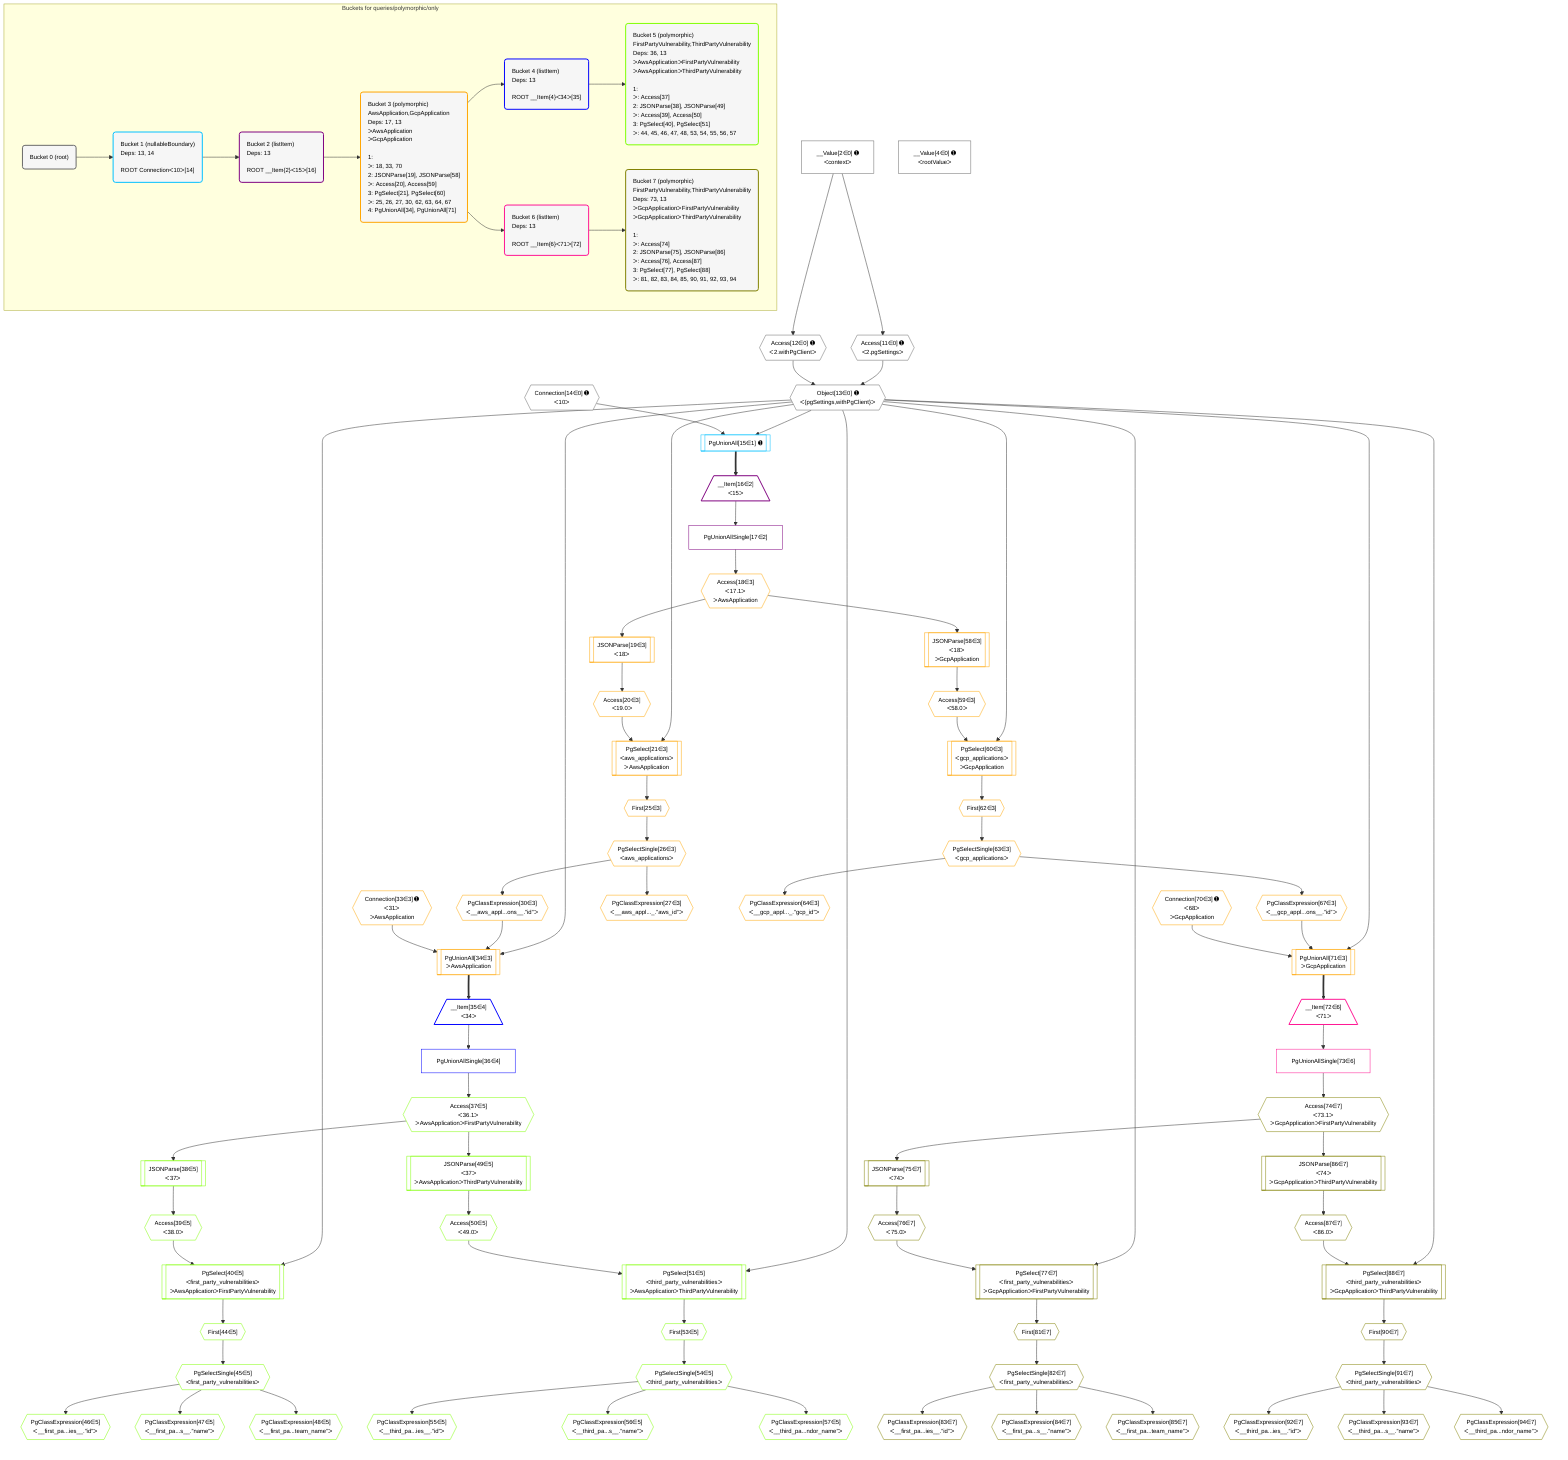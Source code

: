 %%{init: {'themeVariables': { 'fontSize': '12px'}}}%%
graph TD
    classDef path fill:#eee,stroke:#000,color:#000
    classDef plan fill:#fff,stroke-width:1px,color:#000
    classDef itemplan fill:#fff,stroke-width:2px,color:#000
    classDef unbatchedplan fill:#dff,stroke-width:1px,color:#000
    classDef sideeffectplan fill:#fcc,stroke-width:2px,color:#000
    classDef bucket fill:#f6f6f6,color:#000,stroke-width:2px,text-align:left


    %% plan dependencies
    Object13{{"Object[13∈0] ➊<br />ᐸ{pgSettings,withPgClient}ᐳ"}}:::plan
    Access11{{"Access[11∈0] ➊<br />ᐸ2.pgSettingsᐳ"}}:::plan
    Access12{{"Access[12∈0] ➊<br />ᐸ2.withPgClientᐳ"}}:::plan
    Access11 & Access12 --> Object13
    __Value2["__Value[2∈0] ➊<br />ᐸcontextᐳ"]:::plan
    __Value2 --> Access11
    __Value2 --> Access12
    __Value4["__Value[4∈0] ➊<br />ᐸrootValueᐳ"]:::plan
    Connection14{{"Connection[14∈0] ➊<br />ᐸ10ᐳ"}}:::plan
    PgUnionAll15[["PgUnionAll[15∈1] ➊"]]:::plan
    Object13 & Connection14 --> PgUnionAll15
    __Item16[/"__Item[16∈2]<br />ᐸ15ᐳ"\]:::itemplan
    PgUnionAll15 ==> __Item16
    PgUnionAllSingle17["PgUnionAllSingle[17∈2]"]:::plan
    __Item16 --> PgUnionAllSingle17
    PgUnionAll34[["PgUnionAll[34∈3]<br />ᐳAwsApplication"]]:::plan
    PgClassExpression30{{"PgClassExpression[30∈3]<br />ᐸ__aws_appl...ons__.”id”ᐳ"}}:::plan
    Connection33{{"Connection[33∈3] ➊<br />ᐸ31ᐳ<br />ᐳAwsApplication"}}:::plan
    Object13 & PgClassExpression30 & Connection33 --> PgUnionAll34
    PgUnionAll71[["PgUnionAll[71∈3]<br />ᐳGcpApplication"]]:::plan
    PgClassExpression67{{"PgClassExpression[67∈3]<br />ᐸ__gcp_appl...ons__.”id”ᐳ"}}:::plan
    Connection70{{"Connection[70∈3] ➊<br />ᐸ68ᐳ<br />ᐳGcpApplication"}}:::plan
    Object13 & PgClassExpression67 & Connection70 --> PgUnionAll71
    PgSelect21[["PgSelect[21∈3]<br />ᐸaws_applicationsᐳ<br />ᐳAwsApplication"]]:::plan
    Access20{{"Access[20∈3]<br />ᐸ19.0ᐳ"}}:::plan
    Object13 & Access20 --> PgSelect21
    PgSelect60[["PgSelect[60∈3]<br />ᐸgcp_applicationsᐳ<br />ᐳGcpApplication"]]:::plan
    Access59{{"Access[59∈3]<br />ᐸ58.0ᐳ"}}:::plan
    Object13 & Access59 --> PgSelect60
    Access18{{"Access[18∈3]<br />ᐸ17.1ᐳ<br />ᐳAwsApplication"}}:::plan
    PgUnionAllSingle17 --> Access18
    JSONParse19[["JSONParse[19∈3]<br />ᐸ18ᐳ"]]:::plan
    Access18 --> JSONParse19
    JSONParse19 --> Access20
    First25{{"First[25∈3]"}}:::plan
    PgSelect21 --> First25
    PgSelectSingle26{{"PgSelectSingle[26∈3]<br />ᐸaws_applicationsᐳ"}}:::plan
    First25 --> PgSelectSingle26
    PgClassExpression27{{"PgClassExpression[27∈3]<br />ᐸ__aws_appl..._.”aws_id”ᐳ"}}:::plan
    PgSelectSingle26 --> PgClassExpression27
    PgSelectSingle26 --> PgClassExpression30
    JSONParse58[["JSONParse[58∈3]<br />ᐸ18ᐳ<br />ᐳGcpApplication"]]:::plan
    Access18 --> JSONParse58
    JSONParse58 --> Access59
    First62{{"First[62∈3]"}}:::plan
    PgSelect60 --> First62
    PgSelectSingle63{{"PgSelectSingle[63∈3]<br />ᐸgcp_applicationsᐳ"}}:::plan
    First62 --> PgSelectSingle63
    PgClassExpression64{{"PgClassExpression[64∈3]<br />ᐸ__gcp_appl..._.”gcp_id”ᐳ"}}:::plan
    PgSelectSingle63 --> PgClassExpression64
    PgSelectSingle63 --> PgClassExpression67
    __Item35[/"__Item[35∈4]<br />ᐸ34ᐳ"\]:::itemplan
    PgUnionAll34 ==> __Item35
    PgUnionAllSingle36["PgUnionAllSingle[36∈4]"]:::plan
    __Item35 --> PgUnionAllSingle36
    PgSelect40[["PgSelect[40∈5]<br />ᐸfirst_party_vulnerabilitiesᐳ<br />ᐳAwsApplicationᐳFirstPartyVulnerability"]]:::plan
    Access39{{"Access[39∈5]<br />ᐸ38.0ᐳ"}}:::plan
    Object13 & Access39 --> PgSelect40
    PgSelect51[["PgSelect[51∈5]<br />ᐸthird_party_vulnerabilitiesᐳ<br />ᐳAwsApplicationᐳThirdPartyVulnerability"]]:::plan
    Access50{{"Access[50∈5]<br />ᐸ49.0ᐳ"}}:::plan
    Object13 & Access50 --> PgSelect51
    Access37{{"Access[37∈5]<br />ᐸ36.1ᐳ<br />ᐳAwsApplicationᐳFirstPartyVulnerability"}}:::plan
    PgUnionAllSingle36 --> Access37
    JSONParse38[["JSONParse[38∈5]<br />ᐸ37ᐳ"]]:::plan
    Access37 --> JSONParse38
    JSONParse38 --> Access39
    First44{{"First[44∈5]"}}:::plan
    PgSelect40 --> First44
    PgSelectSingle45{{"PgSelectSingle[45∈5]<br />ᐸfirst_party_vulnerabilitiesᐳ"}}:::plan
    First44 --> PgSelectSingle45
    PgClassExpression46{{"PgClassExpression[46∈5]<br />ᐸ__first_pa...ies__.”id”ᐳ"}}:::plan
    PgSelectSingle45 --> PgClassExpression46
    PgClassExpression47{{"PgClassExpression[47∈5]<br />ᐸ__first_pa...s__.”name”ᐳ"}}:::plan
    PgSelectSingle45 --> PgClassExpression47
    PgClassExpression48{{"PgClassExpression[48∈5]<br />ᐸ__first_pa...team_name”ᐳ"}}:::plan
    PgSelectSingle45 --> PgClassExpression48
    JSONParse49[["JSONParse[49∈5]<br />ᐸ37ᐳ<br />ᐳAwsApplicationᐳThirdPartyVulnerability"]]:::plan
    Access37 --> JSONParse49
    JSONParse49 --> Access50
    First53{{"First[53∈5]"}}:::plan
    PgSelect51 --> First53
    PgSelectSingle54{{"PgSelectSingle[54∈5]<br />ᐸthird_party_vulnerabilitiesᐳ"}}:::plan
    First53 --> PgSelectSingle54
    PgClassExpression55{{"PgClassExpression[55∈5]<br />ᐸ__third_pa...ies__.”id”ᐳ"}}:::plan
    PgSelectSingle54 --> PgClassExpression55
    PgClassExpression56{{"PgClassExpression[56∈5]<br />ᐸ__third_pa...s__.”name”ᐳ"}}:::plan
    PgSelectSingle54 --> PgClassExpression56
    PgClassExpression57{{"PgClassExpression[57∈5]<br />ᐸ__third_pa...ndor_name”ᐳ"}}:::plan
    PgSelectSingle54 --> PgClassExpression57
    __Item72[/"__Item[72∈6]<br />ᐸ71ᐳ"\]:::itemplan
    PgUnionAll71 ==> __Item72
    PgUnionAllSingle73["PgUnionAllSingle[73∈6]"]:::plan
    __Item72 --> PgUnionAllSingle73
    PgSelect77[["PgSelect[77∈7]<br />ᐸfirst_party_vulnerabilitiesᐳ<br />ᐳGcpApplicationᐳFirstPartyVulnerability"]]:::plan
    Access76{{"Access[76∈7]<br />ᐸ75.0ᐳ"}}:::plan
    Object13 & Access76 --> PgSelect77
    PgSelect88[["PgSelect[88∈7]<br />ᐸthird_party_vulnerabilitiesᐳ<br />ᐳGcpApplicationᐳThirdPartyVulnerability"]]:::plan
    Access87{{"Access[87∈7]<br />ᐸ86.0ᐳ"}}:::plan
    Object13 & Access87 --> PgSelect88
    Access74{{"Access[74∈7]<br />ᐸ73.1ᐳ<br />ᐳGcpApplicationᐳFirstPartyVulnerability"}}:::plan
    PgUnionAllSingle73 --> Access74
    JSONParse75[["JSONParse[75∈7]<br />ᐸ74ᐳ"]]:::plan
    Access74 --> JSONParse75
    JSONParse75 --> Access76
    First81{{"First[81∈7]"}}:::plan
    PgSelect77 --> First81
    PgSelectSingle82{{"PgSelectSingle[82∈7]<br />ᐸfirst_party_vulnerabilitiesᐳ"}}:::plan
    First81 --> PgSelectSingle82
    PgClassExpression83{{"PgClassExpression[83∈7]<br />ᐸ__first_pa...ies__.”id”ᐳ"}}:::plan
    PgSelectSingle82 --> PgClassExpression83
    PgClassExpression84{{"PgClassExpression[84∈7]<br />ᐸ__first_pa...s__.”name”ᐳ"}}:::plan
    PgSelectSingle82 --> PgClassExpression84
    PgClassExpression85{{"PgClassExpression[85∈7]<br />ᐸ__first_pa...team_name”ᐳ"}}:::plan
    PgSelectSingle82 --> PgClassExpression85
    JSONParse86[["JSONParse[86∈7]<br />ᐸ74ᐳ<br />ᐳGcpApplicationᐳThirdPartyVulnerability"]]:::plan
    Access74 --> JSONParse86
    JSONParse86 --> Access87
    First90{{"First[90∈7]"}}:::plan
    PgSelect88 --> First90
    PgSelectSingle91{{"PgSelectSingle[91∈7]<br />ᐸthird_party_vulnerabilitiesᐳ"}}:::plan
    First90 --> PgSelectSingle91
    PgClassExpression92{{"PgClassExpression[92∈7]<br />ᐸ__third_pa...ies__.”id”ᐳ"}}:::plan
    PgSelectSingle91 --> PgClassExpression92
    PgClassExpression93{{"PgClassExpression[93∈7]<br />ᐸ__third_pa...s__.”name”ᐳ"}}:::plan
    PgSelectSingle91 --> PgClassExpression93
    PgClassExpression94{{"PgClassExpression[94∈7]<br />ᐸ__third_pa...ndor_name”ᐳ"}}:::plan
    PgSelectSingle91 --> PgClassExpression94

    %% define steps

    subgraph "Buckets for queries/polymorphic/only"
    Bucket0("Bucket 0 (root)"):::bucket
    classDef bucket0 stroke:#696969
    class Bucket0,__Value2,__Value4,Access11,Access12,Object13,Connection14 bucket0
    Bucket1("Bucket 1 (nullableBoundary)<br />Deps: 13, 14<br /><br />ROOT Connectionᐸ10ᐳ[14]"):::bucket
    classDef bucket1 stroke:#00bfff
    class Bucket1,PgUnionAll15 bucket1
    Bucket2("Bucket 2 (listItem)<br />Deps: 13<br /><br />ROOT __Item{2}ᐸ15ᐳ[16]"):::bucket
    classDef bucket2 stroke:#7f007f
    class Bucket2,__Item16,PgUnionAllSingle17 bucket2
    Bucket3("Bucket 3 (polymorphic)<br />AwsApplication,GcpApplication<br />Deps: 17, 13<br />ᐳAwsApplication<br />ᐳGcpApplication<br /><br />1: <br />ᐳ: 18, 33, 70<br />2: JSONParse[19], JSONParse[58]<br />ᐳ: Access[20], Access[59]<br />3: PgSelect[21], PgSelect[60]<br />ᐳ: 25, 26, 27, 30, 62, 63, 64, 67<br />4: PgUnionAll[34], PgUnionAll[71]"):::bucket
    classDef bucket3 stroke:#ffa500
    class Bucket3,Access18,JSONParse19,Access20,PgSelect21,First25,PgSelectSingle26,PgClassExpression27,PgClassExpression30,Connection33,PgUnionAll34,JSONParse58,Access59,PgSelect60,First62,PgSelectSingle63,PgClassExpression64,PgClassExpression67,Connection70,PgUnionAll71 bucket3
    Bucket4("Bucket 4 (listItem)<br />Deps: 13<br /><br />ROOT __Item{4}ᐸ34ᐳ[35]"):::bucket
    classDef bucket4 stroke:#0000ff
    class Bucket4,__Item35,PgUnionAllSingle36 bucket4
    Bucket5("Bucket 5 (polymorphic)<br />FirstPartyVulnerability,ThirdPartyVulnerability<br />Deps: 36, 13<br />ᐳAwsApplicationᐳFirstPartyVulnerability<br />ᐳAwsApplicationᐳThirdPartyVulnerability<br /><br />1: <br />ᐳ: Access[37]<br />2: JSONParse[38], JSONParse[49]<br />ᐳ: Access[39], Access[50]<br />3: PgSelect[40], PgSelect[51]<br />ᐳ: 44, 45, 46, 47, 48, 53, 54, 55, 56, 57"):::bucket
    classDef bucket5 stroke:#7fff00
    class Bucket5,Access37,JSONParse38,Access39,PgSelect40,First44,PgSelectSingle45,PgClassExpression46,PgClassExpression47,PgClassExpression48,JSONParse49,Access50,PgSelect51,First53,PgSelectSingle54,PgClassExpression55,PgClassExpression56,PgClassExpression57 bucket5
    Bucket6("Bucket 6 (listItem)<br />Deps: 13<br /><br />ROOT __Item{6}ᐸ71ᐳ[72]"):::bucket
    classDef bucket6 stroke:#ff1493
    class Bucket6,__Item72,PgUnionAllSingle73 bucket6
    Bucket7("Bucket 7 (polymorphic)<br />FirstPartyVulnerability,ThirdPartyVulnerability<br />Deps: 73, 13<br />ᐳGcpApplicationᐳFirstPartyVulnerability<br />ᐳGcpApplicationᐳThirdPartyVulnerability<br /><br />1: <br />ᐳ: Access[74]<br />2: JSONParse[75], JSONParse[86]<br />ᐳ: Access[76], Access[87]<br />3: PgSelect[77], PgSelect[88]<br />ᐳ: 81, 82, 83, 84, 85, 90, 91, 92, 93, 94"):::bucket
    classDef bucket7 stroke:#808000
    class Bucket7,Access74,JSONParse75,Access76,PgSelect77,First81,PgSelectSingle82,PgClassExpression83,PgClassExpression84,PgClassExpression85,JSONParse86,Access87,PgSelect88,First90,PgSelectSingle91,PgClassExpression92,PgClassExpression93,PgClassExpression94 bucket7
    Bucket0 --> Bucket1
    Bucket1 --> Bucket2
    Bucket2 --> Bucket3
    Bucket3 --> Bucket4 & Bucket6
    Bucket4 --> Bucket5
    Bucket6 --> Bucket7
    end
